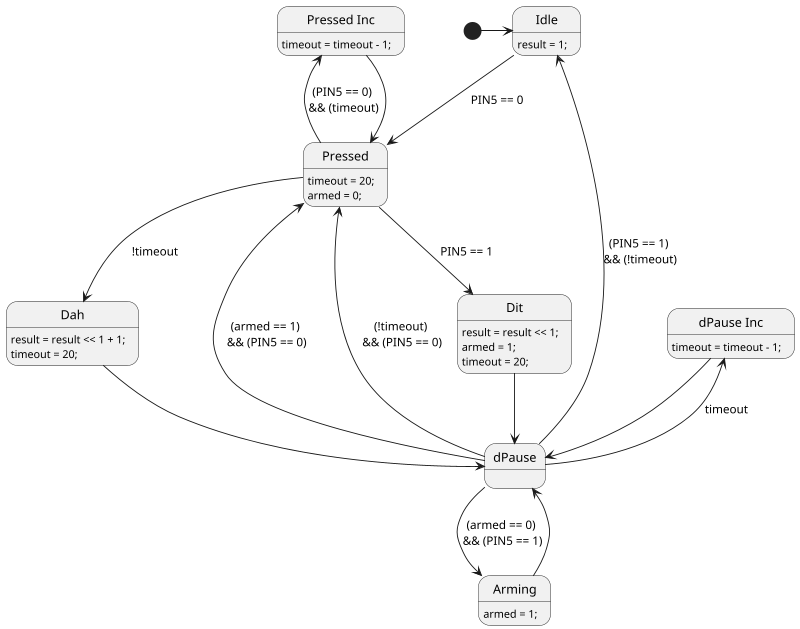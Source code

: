 @startuml
scale 800 width

state "Pressed Inc" as PressedInc
state "Idle" as Idle
state "dPause" as dPause
state "dPause Inc" as dPauseInc
state "Pressed" as Pressed
state "Dit" as Dit
state "Dah" as Dah
state "Arming" as Arming

PressedInc: timeout = timeout - 1;
dPauseInc: timeout = timeout - 1;
Dit: result = result << 1;
Dit: armed = 1;
Dit: timeout = 20;
Dah: result = result << 1 + 1;
Dah: timeout = 20;
Pressed: timeout = 20;
Idle: result = 1;
Pressed: armed = 0;
Arming: armed = 1;


[*] -right-> Idle 


Idle -do-> Pressed : PIN5 == 0

PressedInc --> Pressed

Pressed --> Dit : PIN5 == 1
Pressed --> Dah : !timeout
Pressed --le-> PressedInc : (PIN5 == 0) \n&& (timeout)

dPause -up-> dPauseInc: timeout
dPause --up-> Idle: (PIN5 == 1) \n&& (!timeout)
dPause --> Pressed: (armed == 1) \n&& (PIN5 == 0)
dPause --> Pressed: (!timeout) \n&& (PIN5 == 0)
dPause --> Arming: (armed == 0) \n&& (PIN5 == 1)

dPauseInc -do-> dPause

Arming --> dPause

Dit --> dPause
Dah --> dPause
@enduml